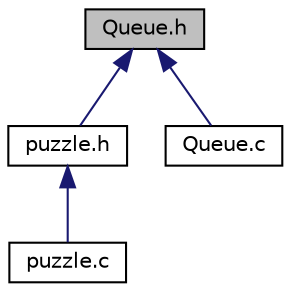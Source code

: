 digraph "Queue.h"
{
  edge [fontname="Helvetica",fontsize="10",labelfontname="Helvetica",labelfontsize="10"];
  node [fontname="Helvetica",fontsize="10",shape=record];
  Node3 [label="Queue.h",height=0.2,width=0.4,color="black", fillcolor="grey75", style="filled", fontcolor="black"];
  Node3 -> Node4 [dir="back",color="midnightblue",fontsize="10",style="solid",fontname="Helvetica"];
  Node4 [label="puzzle.h",height=0.2,width=0.4,color="black", fillcolor="white", style="filled",URL="$puzzle_8h.html",tooltip="Solves n-puzzle. "];
  Node4 -> Node5 [dir="back",color="midnightblue",fontsize="10",style="solid",fontname="Helvetica"];
  Node5 [label="puzzle.c",height=0.2,width=0.4,color="black", fillcolor="white", style="filled",URL="$puzzle_8c.html",tooltip="Solves n-puzzle. "];
  Node3 -> Node6 [dir="back",color="midnightblue",fontsize="10",style="solid",fontname="Helvetica"];
  Node6 [label="Queue.c",height=0.2,width=0.4,color="black", fillcolor="white", style="filled",URL="$Queue_8c.html",tooltip="Implements a queue. "];
}
